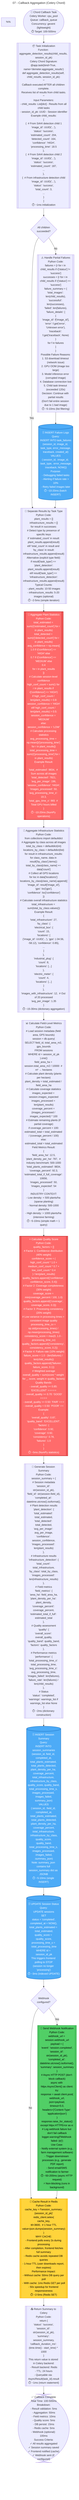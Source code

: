 ---
title: "07 - Callback Aggregation (Celery Chord)"
author: "DemeterAI Documentation Team"
date: "2025-10-08"
version: "1.0.0"
mermaid_version: "v11.3.0+"
description: "Ultra-detailed subflow: Celery Chord callback aggregates results from parallel child tasks into session summary"
parent_diagram: "01_complete_pipeline_v4.mmd"
related_diagrams: ["04_ml_parent_segmentation_detailed.mmd", "05_sahi_detection_child_detailed.mmd", "06_boxes_plugs_detection_detailed.mmd"]
---

flowchart TD
    %% =================================================================
    %% DIAGRAM 07: CALLBACK AGGREGATION (CELERY CHORD)
    %% =================================================================
    %%
    %% PURPOSE:
    %% Celery Chord callback that receives results from ALL parallel
    %% child tasks (SAHI detection, infrastructure detection) and
    %% aggregates them into a session-level summary.
    %%
    %% CELERY CHORD PATTERN:
    %% chord(
    %%     group(*child_tasks),  # Parallel execution (diagrams 05, 06)
    %%     aggregate_callback.s(session_id)  # This diagram (07)
    %% ).apply_async()
    %%
    %% SCOPE: Single callback task executed AFTER all children complete
    %% INPUT: List of child task results + session_id_pk
    %% OUTPUT: Session summary with statistics, ready for frontend polling
    %%
    %% CRITICAL: This task BLOCKS until ALL children finish!
    %% Performance depends on slowest child task.
    %%
    %% PERFORMANCE TARGET: ~100-500ms (fast aggregation)
    %% =================================================================

    START@{ shape: stadium, label: "🚀 Chord Callback Task
    Celery Worker: cpu_pool
    Queue: callback_queue
    Concurrency: gevent (lightweight)
    ⏱️ Target: 100-500ms" }

    %% =================================================================
    %% SECTION 1: TASK INITIALIZATION & RESULT COLLECTION
    %% =================================================================

    START --> TASK_INIT

    TASK_INIT@{ shape: subproc, label: "📦 Task Initialization
    Function: aggregate_detection_results(child_results, session_id_pk)

    Celery Chord Signature:
    @app.task(bind=True, name='demeter.aggregate_results')
    def aggregate_detection_results(self, child_results, session_id_pk):
        '''
        Callback executed AFTER all children complete.
        Receives list of results from child tasks.
        '''

    Input Parameters:
    - child_results: List[dict] - Results from all child tasks
    - session_id_pk: UUID - Session identifier

    Example child_results:
    [
        {  # From SAHI detection child 1
            'image_id': UUID('...'),
            'status': 'success',
            'estimated_count': 204,
            'detected_count': 164,
            'confidence': 'HIGH',
            'processing_time': 18.5
        },
        {  # From SAHI detection child 2
            'image_id': UUID('...'),
            'status': 'success',
            'estimated_count': 187,
            ...
        },
        {  # From infrastructure detection child
            'image_id': UUID('...'),
            'status': 'success',
            'total_count': 3,
            ...
        }
    ]

    ⏱️ ~1ms initialization" }

    TASK_INIT --> VALIDATE_RESULTS

    VALIDATE_RESULTS@{ shape: diamond, label: "All children
    succeeded?" }

    VALIDATE_RESULTS -->|Yes| SEPARATE_BY_TYPE
    VALIDATE_RESULTS -->|No| HANDLE_PARTIAL_FAILURE

    %% =================================================================
    %% SECTION 2: PARTIAL FAILURE HANDLING
    %% =================================================================

    HANDLE_PARTIAL_FAILURE@{ shape: subproc, label: "⚠️ Handle Partial Failures

    Python Code:
    failures = [r for r in child_results if r['status'] != 'success']
    successes = [r for r in child_results if r['status'] == 'success']

    failure_summary = {
        'total_images': len(child_results),
        'successful': len(successes),
        'failed': len(failures),
        'failure_details': [
            {
                'image_id': f['image_id'],
                'error': f.get('error', 'Unknown error'),
                'traceback': f.get('traceback', None)
            }
            for f in failures
        ]
    }

    Possible Failure Reasons:
    1. S3 download timeout (network issue)
    2. GPU OOM (image too large)
    3. Model inference error (corrupted image)
    4. Database connection lost
    5. Child task timeout (exceeded 120s)

    Decision: Continue with partial results
    (Don't fail entire session due to 1 bad image)

    ⏱️ ~5-10ms (list filtering)" }

    HANDLE_PARTIAL_FAILURE --> LOG_FAILURES

    LOG_FAILURES@{ shape: cyl, label: "🗄️ INSERT Failure Logs

    Query:
    INSERT INTO task_failures
        (session_id, image_id, task_type, error_message,
         traceback, created_at)
    VALUES
        (:session_id, :image_id, :task_type, :error_message,
         :traceback, NOW())

    Purpose:
    - Debugging failed tasks
    - Alerting if failure rate > 10%
    - Retry failed images later

    ⏱️ ~10-20ms (batch INSERT)" }

    LOG_FAILURES --> SEPARATE_BY_TYPE

    %% =================================================================
    %% SECTION 3: SEPARATE RESULTS BY TYPE
    %% =================================================================

    SEPARATE_BY_TYPE@{ shape: subproc, label: "🔀 Separate Results by Task Type

    Python Code:
    plant_results = []
    infrastructure_results = []

    for result in successes:
        # Detect type by presence of specific keys
        if 'estimated_count' in result:
            plant_results.append(result)
        elif 'total_count' in result and 'by_class' in result:
            infrastructure_results.append(result)

    Alternative (explicit type field):
    if result['task_type'] == 'plant_detection':
        plant_results.append(result)
    elif result['task_type'] == 'infrastructure_detection':
        infrastructure_results.append(result)

    Typical Counts:
    - plant_results: 10-50 images
    - infrastructure_results: 5-20 images (optional)

    ⏱️ ~2-5ms (simple iteration)" }

    SEPARATE_BY_TYPE --> AGG_PLANT_STATS

    %% =================================================================
    %% SECTION 4: AGGREGATE PLANT DETECTION STATISTICS
    %% =================================================================

    AGG_PLANT_STATS@{ shape: subproc, label: "🌱 Aggregate Plant Statistics

    Python Code:
    total_estimated = sum(r['estimated_count'] for r in plant_results)
    total_detected = sum(r['detected_count'] for r in plant_results)

    avg_confidence = np.mean([
        1.0 if r['confidence'] == 'HIGH' else
        0.7 if r['confidence'] == 'MEDIUM' else
        0.4
        for r in plant_results
    ])

    # Calculate session-level confidence
    high_conf_count = sum(1 for r in plant_results if r['confidence'] == 'HIGH')
    if high_conf_count / len(plant_results) > 0.8:
        session_confidence = 'HIGH'
    elif high_conf_count / len(plant_results) > 0.5:
        session_confidence = 'MEDIUM'
    else:
        session_confidence = 'LOW'

    # Calculate processing statistics
    avg_processing_time = np.mean([r['processing_time'] for r in plant_results])
    total_processing_time = sum(r['processing_time'] for r in plant_results)

    Example Result:
    {
        'total_estimated': 9834,  # Sum across all images
        'total_detected': 7821,
        'avg_per_image': 196,
        'session_confidence': 'HIGH',
        'images_processed': 50,
        'avg_processing_time_s': 19.3,
        'total_gpu_time_s': 965  # Total GPU hours billed
    }

    ⏱️ ~10-20ms (NumPy operations)" }

    AGG_PLANT_STATS --> AGG_INFRA_STATS

    %% =================================================================
    %% SECTION 5: AGGREGATE INFRASTRUCTURE STATISTICS
    %% =================================================================

    AGG_INFRA_STATS@{ shape: subproc, label: "🔌 Aggregate Infrastructure Statistics

    Python Code:
    from collections import defaultdict

    # Aggregate by class across all images
    total_by_class = defaultdict(int)
    locations_by_class = defaultdict(list)

    for result in infrastructure_results:
        for class_name, data in result['by_class'].items():
            total_by_class[class_name] += data['count']

            # Collect all GPS locations
            for loc in data['locations']:
                locations_by_class[class_name].append({
                    'image_id': result['image_id'],
                    'gps': loc['gps'],
                    'confidence': loc['confidence']
                })

    # Calculate overall infrastructure statistics
    total_infrastructure = sum(total_by_class.values())

    Example Result:
    {
        'total_infrastructure': 27,
        'by_class': {
            'electrical_box': {
                'count': 15,
                'locations': [
                    {'image_id': UUID('...'), 'gps': (-34.56, -58.12), 'confidence': 0.85},
                    ...
                ]
            },
            'industrial_plug': {
                'count': 8,
                'locations': [...]
            },
            'electric_meter': {
                'count': 4,
                'locations': [...]
            }
        },
        'images_with_infrastructure': 12,  # Out of 20 processed
        'avg_per_image': 1.35
    }

    ⏱️ ~15-30ms (dictionary aggregation)" }

    AGG_INFRA_STATS --> CALCULATE_FIELD_METRICS

    %% =================================================================
    %% SECTION 6: CALCULATE FIELD-LEVEL METRICS
    %% =================================================================

    CALCULATE_FIELD_METRICS@{ shape: subproc, label: "📊 Calculate Field-Level Metrics

    Python Code:
    # Load session metadata (field area, GPS bounds)
    session = db.query(
        SELECT field_id, total_area_m2, gps_bounds
        FROM sessions
        WHERE id = session_id_pk
    ).one()

    field_area_ha = session.total_area_m2 / 10000  # m² → hectares

    # Calculate plant density (plants per hectare)
    plant_density = total_estimated / field_area_ha

    # Calculate coverage statistics
    images_expected = session.images_expected
    images_processed = len(plant_results)
    coverage_percent = (images_processed / images_expected) * 100

    # Estimate remaining plants (if partial coverage)
    if coverage_percent < 100:
        estimated_total = total_estimated / (coverage_percent / 100)
    else:
        estimated_total = total_estimated

    Field Metrics Result:
    {
        'field_area_ha': 12.5,
        'plant_density_per_ha': 787,  # Industry benchmark: 500-1000
        'total_plants_estimated': 9834,
        'coverage_percent': 92.3,
        'estimated_total_if_full_coverage': 10656,
        'images_processed': 50,
        'images_expected': 54
    }

    INDUSTRY CONTEXT:
    - Low density: < 500 plants/ha (sparse planting)
    - Normal density: 500-1000 plants/ha
    - High density: > 1000 plants/ha (intensive farming)

    ⏱️ ~5-10ms (simple math + 1 query)" }

    CALCULATE_FIELD_METRICS --> CALCULATE_QUALITY_SCORE

    CALCULATE_QUALITY_SCORE@{ shape: subproc, label: "⭐ Calculate Quality Score

    Python Code:
    quality_factors = []

    # Factor 1: Confidence distribution (40% weight)
    confidence_score = (
        high_conf_count * 1.0 +
        medium_conf_count * 0.7 +
        low_conf_count * 0.4
    ) / len(plant_results)
    quality_factors.append(('confidence', confidence_score, 0.4))

    # Factor 2: Coverage completeness (30% weight)
    coverage_score = min(coverage_percent / 100, 1.0)
    quality_factors.append(('coverage', coverage_score, 0.3))

    # Factor 3: Processing consistency (20% weight)
    # Low variance in processing times = consistent image quality
    processing_time_cv = np.std(processing_times) / np.mean(processing_times)
    consistency_score = max(0, 1.0 - processing_time_cv)
    quality_factors.append(('consistency', consistency_score, 0.2))

    # Factor 4: Failure rate (10% weight)
    failure_score = 1.0 - (len(failures) / len(child_results))
    quality_factors.append(('failures', failure_score, 0.1))

    # Weighted average
    overall_quality = sum(score * weight for _, score, weight in quality_factors)

    Quality Bands:
    - overall_quality >= 0.85: 'EXCELLENT' ⭐⭐⭐⭐⭐
    - overall_quality >= 0.70: 'GOOD' ⭐⭐⭐⭐
    - overall_quality >= 0.50: 'FAIR' ⭐⭐⭐
    - overall_quality < 0.50: 'POOR' ⭐⭐

    Example:
    {
        'overall_quality': 0.87,
        'quality_band': 'EXCELLENT',
        'factors': {
            'confidence': 0.92,
            'coverage': 0.92,
            'consistency': 0.78,
            'failures': 1.0
        }
    }

    ⏱️ ~5ms (NumPy statistics)" }

    CALCULATE_QUALITY_SCORE --> GENERATE_SUMMARY

    %% =================================================================
    %% SECTION 7: GENERATE SESSION SUMMARY
    %% =================================================================

    GENERATE_SUMMARY@{ shape: subproc, label: "📝 Generate Session Summary

    Python Code:
    session_summary = {
        # Session metadata
        'session_id': str(session_id_pk),
        'field_id': str(session.field_id),
        'completed_at': datetime.utcnow().isoformat(),

        # Plant detection results
        'plant_detection': {
            'total_estimated': total_estimated,
            'total_detected': total_detected,
            'avg_per_image': avg_per_image,
            'confidence': session_confidence,
            'images_processed': len(plant_results)
        },

        # Infrastructure results
        'infrastructure_detection': {
            'total_count': total_infrastructure,
            'by_class': total_by_class,
            'images_processed': len(infrastructure_results)
        },

        # Field metrics
        'field_metrics': {
            'area_ha': field_area_ha,
            'plant_density_per_ha': plant_density,
            'coverage_percent': coverage_percent,
            'estimated_total_if_full': estimated_total
        },

        # Quality assessment
        'quality': {
            'overall_score': overall_quality,
            'quality_band': quality_band,
            'factors': quality_factors
        },

        # Performance metrics
        'performance': {
            'total_processing_time_s': total_processing_time,
            'avg_processing_time_s': avg_processing_time,
            'images_failed': len(failures),
            'failure_rate': len(failures) / len(child_results)
        },

        # Status
        'status': 'completed',
        'warnings': warnings_list if warnings_list else None
    }

    ⏱️ ~2ms (dictionary construction)" }

    GENERATE_SUMMARY --> SAVE_SUMMARY_DB

    %% =================================================================
    %% SECTION 8: PERSIST TO DATABASE
    %% =================================================================

    SAVE_SUMMARY_DB@{ shape: cyl, label: "🗄️ INSERT Session Summary

    Query:
    INSERT INTO session_summaries
        (session_id, field_id, completed_at,
         total_plants_estimated, total_plants_detected,
         plant_density_per_ha, coverage_percent,
         total_infrastructure, infrastructure_by_class,
         quality_score, quality_band,
         total_processing_time_s, images_processed, images_failed,
         summary_json)
    VALUES
        (:session_id, :field_id, :completed_at,
         :total_plants_estimated, :total_plants_detected,
         :plant_density_per_ha, :coverage_percent,
         :total_infrastructure, :infrastructure_by_class,
         :quality_score, :quality_band,
         :total_processing_time_s, :images_processed, :images_failed,
         :summary_json)

    Note: summary_json contains full session_summary dict as JSONB

    ⏱️ ~5-10ms (single INSERT)" }

    SAVE_SUMMARY_DB --> UPDATE_SESSION_STATUS

    UPDATE_SESSION_STATUS@{ shape: cyl, label: "🗄️ UPDATE Session Status

    Query:
    UPDATE sessions
    SET
        status = 'completed',
        completed_at = NOW(),
        total_plants_estimated = :total_estimated,
        quality_score = :quality_score,
        processing_time_s = :total_processing_time
    WHERE id = :session_id_pk

    This triggers frontend polling to STOP
    (session no longer 'processing')

    ⏱️ ~3ms (indexed UPDATE)" }

    UPDATE_SESSION_STATUS --> CHECK_WEBHOOK

    %% =================================================================
    %% SECTION 9: WEBHOOK NOTIFICATION (Optional)
    %% =================================================================

    CHECK_WEBHOOK@{ shape: diamond, label: "Webhook
    configured?" }

    CHECK_WEBHOOK -->|Yes| SEND_WEBHOOK
    CHECK_WEBHOOK -->|No| CACHE_RESULT

    SEND_WEBHOOK@{ shape: subproc, label: "🔔 Send Webhook Notification

    Python Code:
    webhook_url = session.webhook_url

    payload = {
        'event': 'session.completed',
        'session_id': str(session_id_pk),
        'completed_at': datetime.utcnow().isoformat(),
        'summary': session_summary
    }

    # Async HTTP POST (don't block callback)
    async with httpx.AsyncClient() as client:
        try:
            response = await client.post(
                webhook_url,
                json=payload,
                timeout=5.0,
                headers={'Content-Type': 'application/json'}
            )
            response.raise_for_status()
        except httpx.HTTPError as e:
            # Log webhook failure but don't fail callback
            logger.warning(f'Webhook failed: {e}')

    Use Case:
    - Notify external system (e.g., farm management software)
    - Trigger downstream processes (e.g., generate PDF report)
    - Send email/SMS notification to farmer

    ⏱️ ~50-200ms (async HTTP request)
    ⚡ Non-blocking (runs in background)" }

    SEND_WEBHOOK --> CACHE_RESULT

    %% =================================================================
    %% SECTION 10: CACHE RESULT FOR FRONTEND
    %% =================================================================

    CACHE_RESULT@{ shape: subproc, label: "💾 Cache Result in Redis

    Python Code:
    cache_key = f'session_summary:{session_id_pk}'

    redis_client.setex(
        cache_key,
        ttl=3600,  # 1 hour TTL
        value=json.dumps(session_summary)
    )

    WHY CACHE:
    - Frontend polls every 2s during processing
    - After completion, frontend fetches full summary
    - Redis cache avoids repeated DB queries
    - 1-hour TTL (user downloads report, then expires)

    Performance Impact:
    - Without cache: 50ms DB query per poll
    - With cache: 1ms Redis GET per poll
    - 50x speedup for frontend responsiveness

    ⏱️ ~2-5ms (Redis SET)" }

    CACHE_RESULT --> RETURN_RESULT

    %% =================================================================
    %% SECTION 11: RETURN TO CELERY
    %% =================================================================

    RETURN_RESULT@{ shape: subproc, label: "📤 Return Summary to Celery

    Python Code:
    return {
        'status': 'success',
        'session_id': str(session_id_pk),
        'summary': session_summary,
        'callback_duration_ms': (time.time() - start_time) * 1000
    }

    This return value is stored in Celery backend:
    - Result backend: Redis
    - TTL: 24 hours
    - Queryable via: AsyncResult(task_id).result

    ⏱️ ~1ms (return statement)" }

    RETURN_RESULT --> END

    END@{ shape: stadium, label: "✅ Callback Complete

    Total Time: 100-500ms
    Breakdown:
    - Result validation: 5ms
    - Aggregation: 50ms
    - Field metrics: 10ms
    - Quality score: 5ms
    - DB persist: 15ms
    - Redis cache: 5ms
    - Webhook (optional): 100ms

    Success Criteria:
    ✓ All results aggregated
    ✓ Session summary saved
    ✓ Frontend notified (cache)
    ✓ Webhook sent (if configured)" }

    %% =================================================================
    %% STYLING
    %% =================================================================

    classDef criticalNode fill:#ff6b6b,stroke:#c92a2a,stroke-width:3px,color:#fff
    classDef dbNode fill:#4dabf7,stroke:#1971c2,stroke-width:2px,color:#fff
    classDef cacheNode fill:#ffd43b,stroke:#fab005,stroke-width:2px,color:#000
    classDef webhookNode fill:#51cf66,stroke:#2f9e44,stroke-width:2px,color:#000

    class AGG_PLANT_STATS,CALCULATE_QUALITY_SCORE criticalNode
    class SAVE_SUMMARY_DB,UPDATE_SESSION_STATUS,LOG_FAILURES dbNode
    class CACHE_RESULT cacheNode
    class SEND_WEBHOOK webhookNode